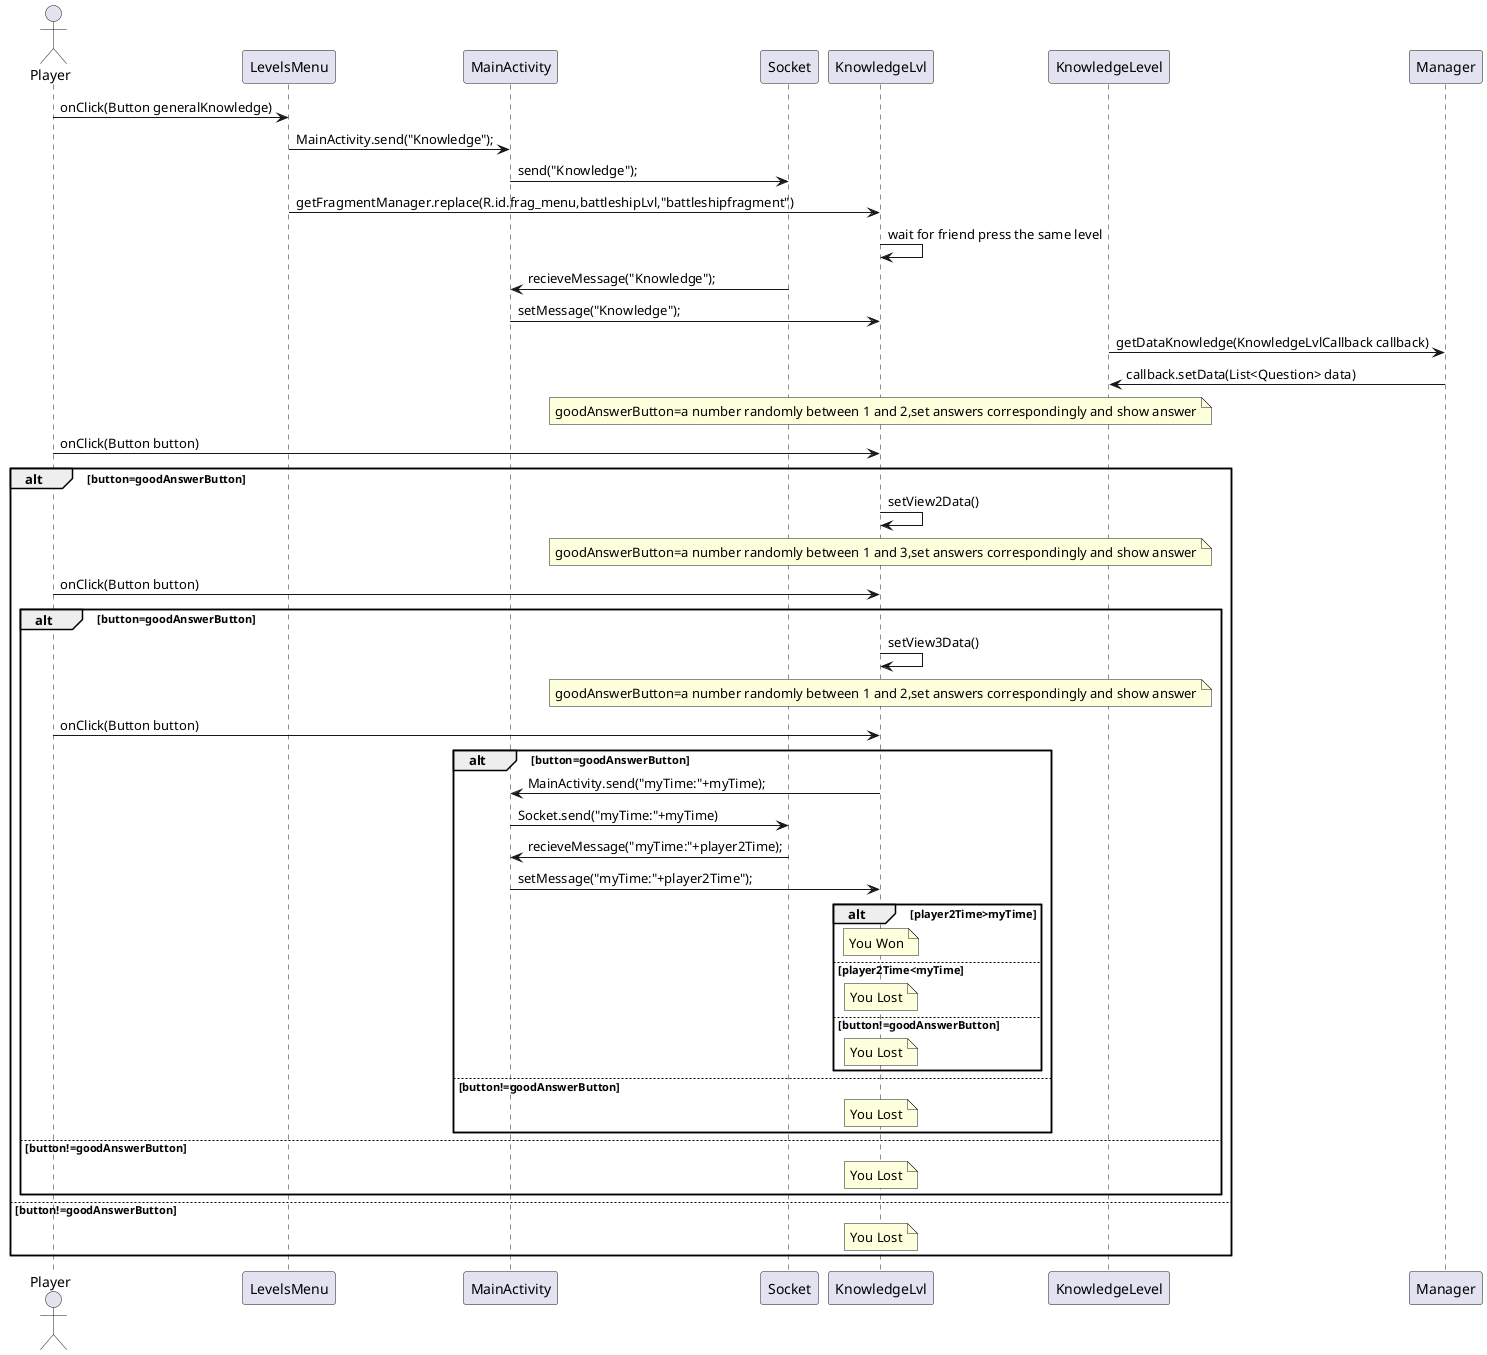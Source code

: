 @startuml
actor Player
Player->LevelsMenu:onClick(Button generalKnowledge)
LevelsMenu -> MainActivity: MainActivity.send("Knowledge");
Socket <- MainActivity: send("Knowledge");
LevelsMenu -> KnowledgeLvl: getFragmentManager.replace(R.id.frag_menu,battleshipLvl,"battleshipfragment")
KnowledgeLvl -> KnowledgeLvl: wait for friend press the same level
Socket->MainActivity: recieveMessage("Knowledge");
MainActivity->KnowledgeLvl: setMessage("Knowledge");
KnowledgeLevel->Manager:getDataKnowledge(KnowledgeLvlCallback callback)
KnowledgeLevel<-Manager:callback.setData(List<Question> data)
 note over KnowledgeLvl
   goodAnswerButton=a number randomly between 1 and 2,set answers correspondingly and show answer
 end note
Player->KnowledgeLvl:onClick(Button button)
alt button=goodAnswerButton
    KnowledgeLvl->KnowledgeLvl:setView2Data()
     note over KnowledgeLvl
       goodAnswerButton=a number randomly between 1 and 3,set answers correspondingly and show answer
     end note
     Player->KnowledgeLvl:onClick(Button button)
     alt button=goodAnswerButton
         KnowledgeLvl->KnowledgeLvl:setView3Data()
         note over KnowledgeLvl
            goodAnswerButton=a number randomly between 1 and 2,set answers correspondingly and show answer
         end note
         Player->KnowledgeLvl:onClick(Button button)
         alt button=goodAnswerButton
           KnowledgeLvl -> MainActivity: MainActivity.send("myTime:"+myTime);
           MainActivity->Socket: Socket.send("myTime:"+myTime)
           Socket->MainActivity: recieveMessage("myTime:"+player2Time);
           MainActivity->KnowledgeLvl: setMessage("myTime:"+player2Time");
           alt player2Time>myTime
           note over KnowledgeLvl
              You Won
           end note
           else player2Time<myTime
           note over KnowledgeLvl
              You Lost
           end note
         else button!=goodAnswerButton
            note over KnowledgeLvl
               You Lost
            end note
         end
     else button!=goodAnswerButton
          note over KnowledgeLvl
             You Lost
          end note
     end

else button!=goodAnswerButton
 note over KnowledgeLvl
 You Lost
 end note
end
else button!=goodAnswerButton
   note over KnowledgeLvl
         You Lost
   end note
end


@enduml